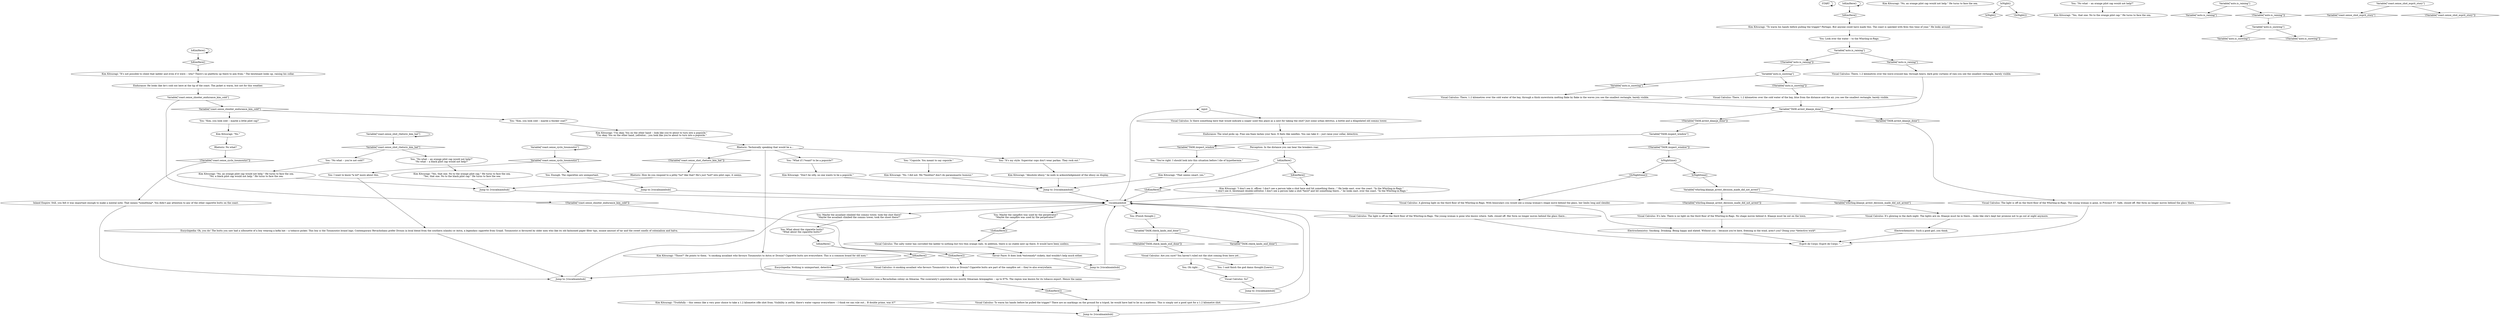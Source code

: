 # LANDS END ORB / lands end shot viscal
# the conclusion dialogue where you conclude the shot did not come from land's end. this fires only if you have  TASK.check_lands_end
# ==================================================
digraph G {
	  0 [label="START"];
	  1 [label="input"];
	  2 [label="You: Maybe the assailant climbed the comms tower, took the shot there?\n\"Maybe the assailant climbed the comms tower, took the shoot there?\""];
	  3 [label="You: What about the cigarette butts?\n\"What about the cigarette butts?\""];
	  4 [label="IsKimHere()"];
	  5 [label="IsKimHere()", shape=diamond];
	  6 [label="!(IsKimHere())", shape=diamond];
	  7 [label="IsKimHere()"];
	  8 [label="IsKimHere()", shape=diamond];
	  9 [label="!(IsKimHere())", shape=diamond];
	  10 [label="Variable[\"coast.sense_cyclo_tioumoutiri\"]"];
	  11 [label="Variable[\"coast.sense_cyclo_tioumoutiri\"]", shape=diamond];
	  12 [label="!(Variable[\"coast.sense_cyclo_tioumoutiri\"])", shape=diamond];
	  13 [label="Variable[\"coast.sense_shot_rhetoric_kim_hat\"]"];
	  14 [label="Variable[\"coast.sense_shot_rhetoric_kim_hat\"]", shape=diamond];
	  15 [label="!(Variable[\"coast.sense_shot_rhetoric_kim_hat\"])", shape=diamond];
	  16 [label="You: \"Copsicle. You meant to say copsicle.\""];
	  17 [label="Esprit de Corps: Esprit de Corps: \"...\""];
	  18 [label="Jump to: [viscalmaimhub]"];
	  19 [label="Encyclopedia: Nothing is unimportant, detective."];
	  20 [label="Kim Kitsuragi: \"Those?\" He points to them. \"A smoking assailant who favours Tioumoutiri to Astra or Drouin? Cigarette butts are everywhere. This is a common brand for old men.\""];
	  21 [label="You: \"You're right. I should look into this situation before I die of hypothermia.\""];
	  22 [label="Visual Calculus: The light is off on the third floor of the Whirling-in-Rags. The young woman is gone who knows where. Safe, closed off. Her form no longer moves behind the glass there..."];
	  23 [label="You: Look over the water -- to the Whirling-in-Rags."];
	  24 [label="Kim Kitsuragi: \"Truthfully -- this seems like a very poor choice to take a 1.2 kilometre rifle shot from. Visibility is awful, there's water vapour everywhere -- I think we can rule out... B double prime, was it?\""];
	  25 [label="Electrochemistry: Smoking. Drinking. Being happy and elated. Without you -- because you're here, freezing in the wind, aren't you? Doing your *detective work*."];
	  26 [label="Visual Calculus: There, 1.2 kilometres over the cold water of the bay, through a thick snowstorm melting flake by flake in the waves you see the smallest rectangle, barely visible."];
	  27 [label="You: \"Kim, you look cold -- maybe a thicker coat?\""];
	  28 [label="You: Oh right..."];
	  29 [label="Electrochemistry: Such a good girl, you think."];
	  30 [label="Encyclopedia: Oh, you do! The butts you saw had a silhouette of a boy wearing a kofia hat -- a tobacco picker. This boy is the Tioumoutiri brand logo. Contemporary Revacholians prefer Drouin (a local blend from the southern islands) or Astra, a legendary cigarette from Graad. Tioumoutiri is favoured by older men who like its old fashioned paper filter tips, insane amount of tar and the sweet smells of colonialism and halva."];
	  31 [label="Kim Kitsuragi: \"No, an orange pilot cap would not help.\" He turns to face the sea."];
	  32 [label="Jump to: [viscalmaimhub]"];
	  33 [label="Kim Kitsuragi: \"I'm okay. You on the other hand -- look like you're about to turn into a popsicle.\"\n\"I'm okay. You on the other hand, yefreitor... you look like you're about to turn into a popsicle.\"
"];
	  34 [label="Kim Kitsuragi: \"That seems smart, yes.\""];
	  35 [label="Visual Calculus: There, 1.2 kilometres over the cold water of the bay, blue from the distance and the air, you see the smallest rectangle, barely visible."];
	  36 [label="IsNight()"];
	  37 [label="IsNight()", shape=diamond];
	  38 [label="!(IsNight())", shape=diamond];
	  39 [label="Visual Calculus: Is there something here that would indicate a sniper used this place as a nest for taking the shot? Just some urban detritus, a bottle and a dilapidated old comms tower."];
	  40 [label="Encyclopedia: Tioumoutiri was a Revacholian colony on Iilmaraa. The suzerainty's population was mostly Iilmaraan Areopagites -- up to 97%. The region was known for its tobacco export. Hence the name."];
	  41 [label="Rhetoric: Technically speaking that would be a..."];
	  42 [label="Variable[\"auto.is_snowing\"]"];
	  43 [label="Variable[\"auto.is_snowing\"]", shape=diamond];
	  44 [label="!(Variable[\"auto.is_snowing\"])", shape=diamond];
	  45 [label="Visual Calculus: The light is off on the third floor of the Whirling-in-Rags. The young woman is gone, in Precinct 57. Safe, closed off. Her form no longer moves behind the glass there..."];
	  46 [label="Jump to: [viscalmaimhub]"];
	  47 [label="Kim Kitsuragi: \"No, an orange pilot cap would not help.\" He turns to face the sea.\n\"No, a black pilot cap would not help.\" He turns to face the sea."];
	  48 [label="Rhetoric: How do you respond to a pithy *no* like that? He's just *not* into pilot caps, it seems."];
	  49 [label="Endurance: He looks like he's cold out here at the tip of the coast. The jacket is warm, but not for this weather."];
	  50 [label="You: I said finish the god damn thought.[Leave.]"];
	  51 [label="Jump to: [viscalmaimhub]"];
	  52 [label="Variable[\"whirling.klaasje_arrest_decision_made_did_not_arrest\"]"];
	  53 [label="Variable[\"whirling.klaasje_arrest_decision_made_did_not_arrest\"]", shape=diamond];
	  54 [label="!(Variable[\"whirling.klaasje_arrest_decision_made_did_not_arrest\"])", shape=diamond];
	  55 [label="You: \"No what -- an orange pilot cap would not help?\"\n\"No what -- a black pilot cap would not help?\""];
	  56 [label="Kim Kitsuragi: \"No. I did not. We *Seolites* don't do paranomastic humour.\""];
	  57 [label="You: [Finish thought.]"];
	  58 [label="Visual Calculus: So?"];
	  59 [label="Variable[\"TASK.inspect_window\"]"];
	  60 [label="Variable[\"TASK.inspect_window\"]", shape=diamond];
	  61 [label="!(Variable[\"TASK.inspect_window\"])", shape=diamond];
	  62 [label="You: \"No what -- an orange pilot cap would not help?\""];
	  63 [label="Endurance: The wind picks up. Fine sea foam lashes your face. It feels like needles. You can take it -- just raise your collar, detective."];
	  64 [label="You: I want to know *a lot* more about this."];
	  65 [label="You: Enough. The cigarettes are unimportant."];
	  66 [label="Kim Kitsuragi: \"I don't see it, officer. I don't see a person take a shot here and hit something there...\" He looks east, over the coast. \"In the Whirling-in-Rags.\"\n\"I don't see it, lieutenant double-yefreitor. I don't see a person take a shot *here* and hit something there...\" he looks east, over the coast. \"In the Whirling-in-Rags.\""];
	  67 [label="Variable[\"coast.sense_shooter_endurance_kim_cold\"]"];
	  68 [label="Variable[\"coast.sense_shooter_endurance_kim_cold\"]", shape=diamond];
	  69 [label="!(Variable[\"coast.sense_shooter_endurance_kim_cold\"])", shape=diamond];
	  70 [label="Visual Calculus: Are you sure? You haven't ruled out the shot coming from here yet..."];
	  71 [label="Variable[\"auto.is_raining\"]"];
	  72 [label="Variable[\"auto.is_raining\"]", shape=diamond];
	  73 [label="!(Variable[\"auto.is_raining\"])", shape=diamond];
	  74 [label="viscalmaimhub"];
	  75 [label="IsKimHere()"];
	  76 [label="IsKimHere()", shape=diamond];
	  77 [label="!(IsKimHere())", shape=diamond];
	  78 [label="Kim Kitsuragi: \"It's not possible to climb that ladder and even if it were -- why? There's no platform up there to aim from.\" The lieutenant looks up, raising his collar."];
	  79 [label="Kim Kitsuragi: \"Absolute idiocy,\" he nods in acknowledgement of the idiocy on display."];
	  80 [label="You: Maybe the campfire was used by the perpetrator?\n\"Maybe the campfire was used by the perpetrator?\""];
	  81 [label="You: \"No what -- you're not cold?\""];
	  82 [label="Jump to: [viscalmaimhub]"];
	  83 [label="Variable[\"TASK.check_lands_end_done\"]"];
	  84 [label="Variable[\"TASK.check_lands_end_done\"]", shape=diamond];
	  85 [label="!(Variable[\"TASK.check_lands_end_done\"])", shape=diamond];
	  86 [label="IsNighttime()"];
	  87 [label="IsNighttime()", shape=diamond];
	  88 [label="!(IsNighttime())", shape=diamond];
	  89 [label="Jump to: [viscalmaimhub]"];
	  90 [label="Perception: In the distance you can hear the breakers roar."];
	  91 [label="You: \"Kim, you look cold -- maybe a little pilot cap?"];
	  92 [label="Kim Kitsuragi: \"Yes, that one. No to the orange pilot cap.\" He turns to face the sea."];
	  93 [label="Kim Kitsuragi: \"Don't be silly, no one wants to be a popsicle.\""];
	  94 [label="Variable[\"auto.is_raining\"]"];
	  95 [label="Variable[\"auto.is_raining\"]", shape=diamond];
	  96 [label="!(Variable[\"auto.is_raining\"])", shape=diamond];
	  97 [label="Variable[\"coast.sense_shot_esprit_story\"]"];
	  98 [label="Variable[\"coast.sense_shot_esprit_story\"]", shape=diamond];
	  99 [label="!(Variable[\"coast.sense_shot_esprit_story\"])", shape=diamond];
	  100 [label="Kim Kitsuragi: \"No.\""];
	  101 [label="You: \"It's my style. Superstar cops don't wear parkas. They rock out.\""];
	  102 [label="Variable[\"TASK.arrest_klaasje_done\"]"];
	  103 [label="Variable[\"TASK.arrest_klaasje_done\"]", shape=diamond];
	  104 [label="!(Variable[\"TASK.arrest_klaasje_done\"])", shape=diamond];
	  105 [label="Variable[\"auto.is_snowing\"]"];
	  106 [label="Variable[\"auto.is_snowing\"]", shape=diamond];
	  107 [label="!(Variable[\"auto.is_snowing\"])", shape=diamond];
	  108 [label="Visual Calculus: A smoking assailant who favours Tioumoutiri to Astra or Drouin? Cigarette butts are part of the campfire set -- they're also everywhere."];
	  109 [label="IsKimHere()"];
	  110 [label="IsKimHere()", shape=diamond];
	  111 [label="!(IsKimHere())", shape=diamond];
	  112 [label="Kim Kitsuragi: \"To warm his hands before pulling the trigger? Perhaps. But anyone could have made this. The coast is specked with fires this time of year.\" He looks around."];
	  113 [label="Visual Calculus: There, 1.2 kilometres over the wave-crossed bay, through heavy, dark grey curtains of rain you see the smallest rectangle, barely visible."];
	  114 [label="Visual Calculus: A glowing light on the third floor of the Whirling-in-Rags. With binoculars you would see a young woman's shape move behind the glass, her limbs long and slender."];
	  115 [label="Kim Kitsuragi: \"Yes, that one. No to the orange pilot cap.\" He turns to face the sea.\n\"Yes, that one. No to the black pilot cap.\" He turns to face the sea."];
	  116 [label="Inland Empire: Still, you felt it was important enough to make a mental note. That means *something*. You didn't pay attention to any of the other cigarette butts on the coast."];
	  117 [label="You: \"What if I *want* to be a popsicle?\""];
	  118 [label="Visual Calculus: It's glowing in the dark night. The lights are on. Klaasje must be in there... looks like she's kept her promise not to go out at night anymore."];
	  119 [label="Visual Calculus: To warm his hands before he pulled the trigger? There are no markings on the ground for a tripod, he would have had to lie on a mattress. This is simply not a good spot for a 1.2 kilometre shot."];
	  120 [label="Rhetoric: No what?"];
	  121 [label="Jump to: [viscalmaimhub]"];
	  122 [label="Visual Calculus: It's late. There is no light on the third floor of the Whirling-in-Rags. No shape moves behind it. Klaasje must be out on the town."];
	  123 [label="Savoir Faire: It does look *extremely* rickety. And wouldn't help much either."];
	  124 [label="Visual Calculus: The salty water has corroded the ladder to nothing but two thin orange rails. In addition, there is no stable nest up there. It would have been useless."];
	  0 -> 0
	  1 -> 39
	  2 -> 3
	  3 -> 75
	  4 -> 4
	  4 -> 5
	  5 -> 78
	  6 -> 124
	  7 -> 8
	  7 -> 7
	  8 -> 112
	  9 -> 119
	  10 -> 10
	  10 -> 11
	  11 -> 64
	  11 -> 65
	  12 -> 116
	  13 -> 13
	  13 -> 14
	  14 -> 81
	  14 -> 55
	  15 -> 48
	  16 -> 56
	  18 -> 74
	  19 -> 46
	  20 -> 40
	  21 -> 34
	  22 -> 17
	  23 -> 94
	  24 -> 121
	  25 -> 17
	  26 -> 102
	  27 -> 33
	  28 -> 58
	  29 -> 17
	  30 -> 46
	  32 -> 74
	  33 -> 41
	  34 -> 82
	  35 -> 102
	  36 -> 37
	  36 -> 38
	  39 -> 63
	  40 -> 9
	  41 -> 117
	  41 -> 20
	  41 -> 101
	  41 -> 15
	  42 -> 43
	  42 -> 44
	  43 -> 26
	  44 -> 35
	  45 -> 17
	  46 -> 74
	  47 -> 32
	  48 -> 32
	  49 -> 67
	  51 -> 74
	  52 -> 53
	  52 -> 54
	  53 -> 118
	  54 -> 122
	  55 -> 115
	  56 -> 82
	  57 -> 83
	  58 -> 51
	  59 -> 60
	  59 -> 61
	  60 -> 21
	  61 -> 86
	  62 -> 92
	  63 -> 90
	  64 -> 30
	  65 -> 18
	  66 -> 74
	  67 -> 68
	  67 -> 69
	  68 -> 91
	  68 -> 27
	  69 -> 123
	  70 -> 50
	  70 -> 28
	  71 -> 72
	  71 -> 73
	  73 -> 105
	  74 -> 1
	  74 -> 2
	  74 -> 80
	  74 -> 22
	  74 -> 57
	  75 -> 76
	  75 -> 77
	  76 -> 19
	  77 -> 108
	  78 -> 49
	  79 -> 82
	  80 -> 6
	  81 -> 47
	  82 -> 74
	  83 -> 84
	  83 -> 85
	  85 -> 70
	  86 -> 88
	  86 -> 87
	  87 -> 52
	  88 -> 114
	  89 -> 74
	  90 -> 109
	  91 -> 100
	  93 -> 82
	  94 -> 96
	  94 -> 95
	  95 -> 113
	  96 -> 42
	  97 -> 98
	  97 -> 99
	  100 -> 120
	  101 -> 79
	  102 -> 104
	  102 -> 103
	  103 -> 45
	  104 -> 59
	  105 -> 106
	  105 -> 107
	  108 -> 40
	  109 -> 110
	  109 -> 111
	  110 -> 66
	  111 -> 74
	  112 -> 23
	  113 -> 102
	  114 -> 25
	  115 -> 32
	  116 -> 46
	  117 -> 93
	  118 -> 29
	  119 -> 121
	  120 -> 12
	  121 -> 74
	  122 -> 25
	  123 -> 89
	  124 -> 123
}

